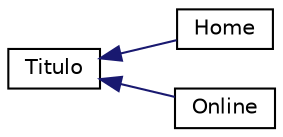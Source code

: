 digraph "Graphical Class Hierarchy"
{
  edge [fontname="Helvetica",fontsize="10",labelfontname="Helvetica",labelfontsize="10"];
  node [fontname="Helvetica",fontsize="10",shape=record];
  rankdir="LR";
  Node0 [label="Titulo",height=0.2,width=0.4,color="black", fillcolor="white", style="filled",URL="$class_titulo.html"];
  Node0 -> Node1 [dir="back",color="midnightblue",fontsize="10",style="solid",fontname="Helvetica"];
  Node1 [label="Home",height=0.2,width=0.4,color="black", fillcolor="white", style="filled",URL="$class_home.html"];
  Node0 -> Node2 [dir="back",color="midnightblue",fontsize="10",style="solid",fontname="Helvetica"];
  Node2 [label="Online",height=0.2,width=0.4,color="black", fillcolor="white", style="filled",URL="$class_online.html"];
}
